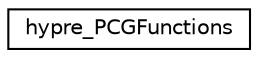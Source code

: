digraph "Graphical Class Hierarchy"
{
 // LATEX_PDF_SIZE
  edge [fontname="Helvetica",fontsize="10",labelfontname="Helvetica",labelfontsize="10"];
  node [fontname="Helvetica",fontsize="10",shape=record];
  rankdir="LR";
  Node0 [label="hypre_PCGFunctions",height=0.2,width=0.4,color="black", fillcolor="white", style="filled",URL="$structhypre___p_c_g_functions.html",tooltip=" "];
}
